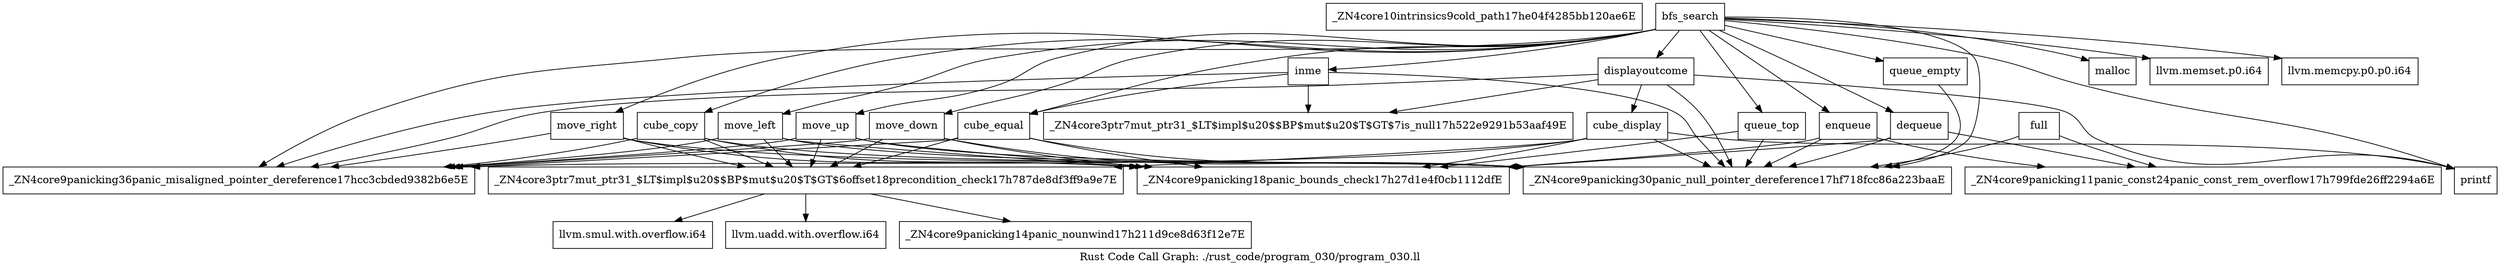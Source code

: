 digraph "Rust Code Call Graph: ./rust_code/program_030/program_030.ll" {
	label="Rust Code Call Graph: ./rust_code/program_030/program_030.ll";

	Node0x562b6ca0cea0 [shape=record,label="{_ZN4core10intrinsics9cold_path17he04f4285bb120ae6E}"];
	Node0x562b6c9a3150 [shape=record,label="{_ZN4core3ptr7mut_ptr31_$LT$impl$u20$$BP$mut$u20$T$GT$6offset18precondition_check17h787de8df3ff9a9e7E}"];
	Node0x562b6c9a3150 -> Node0x562b6c9b0f70;
	Node0x562b6c9a3150 -> Node0x562b6c9b1f70;
	Node0x562b6c9a3150 -> Node0x562b6c9b3ec0;
	Node0x562b6c9b5360 [shape=record,label="{_ZN4core3ptr7mut_ptr31_$LT$impl$u20$$BP$mut$u20$T$GT$7is_null17h522e9291b53aaf49E}"];
	Node0x562b6c9b8760 [shape=record,label="{cube_equal}"];
	Node0x562b6c9b8760 -> Node0x562b6c9a3150;
	Node0x562b6c9b8760 -> Node0x562b6c9bb3a0;
	Node0x562b6c9b8760 -> Node0x562b6c9bc7d0;
	Node0x562b6c9b8760 -> Node0x562b6c9bdc00;
	Node0x562b6ca15280 [shape=record,label="{cube_copy}"];
	Node0x562b6ca15280 -> Node0x562b6c9a3150;
	Node0x562b6ca15280 -> Node0x562b6c9bb3a0;
	Node0x562b6ca15280 -> Node0x562b6c9bc7d0;
	Node0x562b6ca15280 -> Node0x562b6c9bdc00;
	Node0x562b6c9c6070 [shape=record,label="{move_left}"];
	Node0x562b6c9c6070 -> Node0x562b6c9a3150;
	Node0x562b6c9c6070 -> Node0x562b6c9bb3a0;
	Node0x562b6c9c6070 -> Node0x562b6c9bc7d0;
	Node0x562b6c9c6070 -> Node0x562b6c9bdc00;
	Node0x562b6c9bfbb0 [shape=record,label="{cube_display}"];
	Node0x562b6c9bfbb0 -> Node0x562b6c9c0fe0;
	Node0x562b6c9bfbb0 -> Node0x562b6c9a3150;
	Node0x562b6c9bfbb0 -> Node0x562b6c9bb3a0;
	Node0x562b6c9bfbb0 -> Node0x562b6c9bc7d0;
	Node0x562b6c9bfbb0 -> Node0x562b6c9bdc00;
	Node0x562b6c9c2f70 [shape=record,label="{move_up}"];
	Node0x562b6c9c2f70 -> Node0x562b6c9a3150;
	Node0x562b6c9c2f70 -> Node0x562b6c9bb3a0;
	Node0x562b6c9c2f70 -> Node0x562b6c9bc7d0;
	Node0x562b6c9c2f70 -> Node0x562b6c9bdc00;
	Node0x562b6c9de1d0 [shape=record,label="{move_down}"];
	Node0x562b6c9de1d0 -> Node0x562b6c9a3150;
	Node0x562b6c9de1d0 -> Node0x562b6c9bb3a0;
	Node0x562b6c9de1d0 -> Node0x562b6c9bc7d0;
	Node0x562b6c9de1d0 -> Node0x562b6c9bdc00;
	Node0x562b6c9c74a0 [shape=record,label="{move_right}"];
	Node0x562b6c9c74a0 -> Node0x562b6c9a3150;
	Node0x562b6c9c74a0 -> Node0x562b6c9bb3a0;
	Node0x562b6c9c74a0 -> Node0x562b6c9bc7d0;
	Node0x562b6c9c74a0 -> Node0x562b6c9bdc00;
	Node0x562b6c9c85b0 [shape=record,label="{displayoutcome}"];
	Node0x562b6c9c85b0 -> Node0x562b6c9b5360;
	Node0x562b6c9c85b0 -> Node0x562b6c9bfbb0;
	Node0x562b6c9c85b0 -> Node0x562b6c9c0fe0;
	Node0x562b6c9c85b0 -> Node0x562b6c9bdc00;
	Node0x562b6c9c85b0 -> Node0x562b6c9bc7d0;
	Node0x562b6c9ca530 [shape=record,label="{inme}"];
	Node0x562b6c9ca530 -> Node0x562b6c9b5360;
	Node0x562b6c9ca530 -> Node0x562b6c9b8760;
	Node0x562b6c9ca530 -> Node0x562b6c9bdc00;
	Node0x562b6c9ca530 -> Node0x562b6c9bc7d0;
	Node0x562b6c9cb960 [shape=record,label="{queue_empty}"];
	Node0x562b6c9cb960 -> Node0x562b6c9bdc00;
	Node0x562b6c9cca70 [shape=record,label="{full}"];
	Node0x562b6c9cca70 -> Node0x562b6c9bdc00;
	Node0x562b6c9cca70 -> Node0x562b6c9cf0a0;
	Node0x562b6c9d1b10 [shape=record,label="{enqueue}"];
	Node0x562b6c9d1b10 -> Node0x562b6c9bdc00;
	Node0x562b6c9d1b10 -> Node0x562b6c9bb3a0;
	Node0x562b6c9d1b10 -> Node0x562b6c9cf0a0;
	Node0x562b6ca1a770 [shape=record,label="{dequeue}"];
	Node0x562b6ca1a770 -> Node0x562b6c9bdc00;
	Node0x562b6ca1a770 -> Node0x562b6c9bb3a0;
	Node0x562b6ca1a770 -> Node0x562b6c9cf0a0;
	Node0x562b6ca1a940 [shape=record,label="{queue_top}"];
	Node0x562b6ca1a940 -> Node0x562b6c9bdc00;
	Node0x562b6ca1a940 -> Node0x562b6c9bb3a0;
	Node0x562b6ca1a9c0 [shape=record,label="{bfs_search}"];
	Node0x562b6ca1a9c0 -> Node0x562b6ca1aa40;
	Node0x562b6ca1a9c0 -> Node0x562b6c9bc7d0;
	Node0x562b6ca1a9c0 -> Node0x562b6c9bdc00;
	Node0x562b6ca1a9c0 -> Node0x562b6c9d1b10;
	Node0x562b6ca1a9c0 -> Node0x562b6ca15280;
	Node0x562b6ca1a9c0 -> Node0x562b6c9ca530;
	Node0x562b6ca1a9c0 -> Node0x562b6c9c74a0;
	Node0x562b6ca1a9c0 -> Node0x562b6c9c6070;
	Node0x562b6ca1a9c0 -> Node0x562b6c9de1d0;
	Node0x562b6ca1a9c0 -> Node0x562b6c9d2ea0;
	Node0x562b6ca1a9c0 -> Node0x562b6c9c2f70;
	Node0x562b6ca1a9c0 -> Node0x562b6c9d42a0;
	Node0x562b6ca1a9c0 -> Node0x562b6c9cb960;
	Node0x562b6ca1a9c0 -> Node0x562b6ca1a940;
	Node0x562b6ca1a9c0 -> Node0x562b6c9c0fe0;
	Node0x562b6ca1a9c0 -> Node0x562b6c9b8760;
	Node0x562b6ca1a9c0 -> Node0x562b6c9c85b0;
	Node0x562b6ca1a9c0 -> Node0x562b6ca1a770;
	Node0x562b6c9b0f70 [shape=record,label="{llvm.smul.with.overflow.i64}"];
	Node0x562b6c9b1f70 [shape=record,label="{llvm.uadd.with.overflow.i64}"];
	Node0x562b6c9b3ec0 [shape=record,label="{_ZN4core9panicking14panic_nounwind17h211d9ce8d63f12e7E}"];
	Node0x562b6c9bb3a0 [shape=record,label="{_ZN4core9panicking18panic_bounds_check17h27d1e4f0cb1112dfE}"];
	Node0x562b6c9bc7d0 [shape=record,label="{_ZN4core9panicking36panic_misaligned_pointer_dereference17hcc3cbded9382b6e5E}"];
	Node0x562b6c9bdc00 [shape=record,label="{_ZN4core9panicking30panic_null_pointer_dereference17hf718fcc86a223baaE}"];
	Node0x562b6c9c0fe0 [shape=record,label="{printf}"];
	Node0x562b6c9cf0a0 [shape=record,label="{_ZN4core9panicking11panic_const24panic_const_rem_overflow17h799fde26ff2294a6E}"];
	Node0x562b6ca1aa40 [shape=record,label="{malloc}"];
	Node0x562b6c9d2ea0 [shape=record,label="{llvm.memset.p0.i64}"];
	Node0x562b6c9d42a0 [shape=record,label="{llvm.memcpy.p0.p0.i64}"];
}
